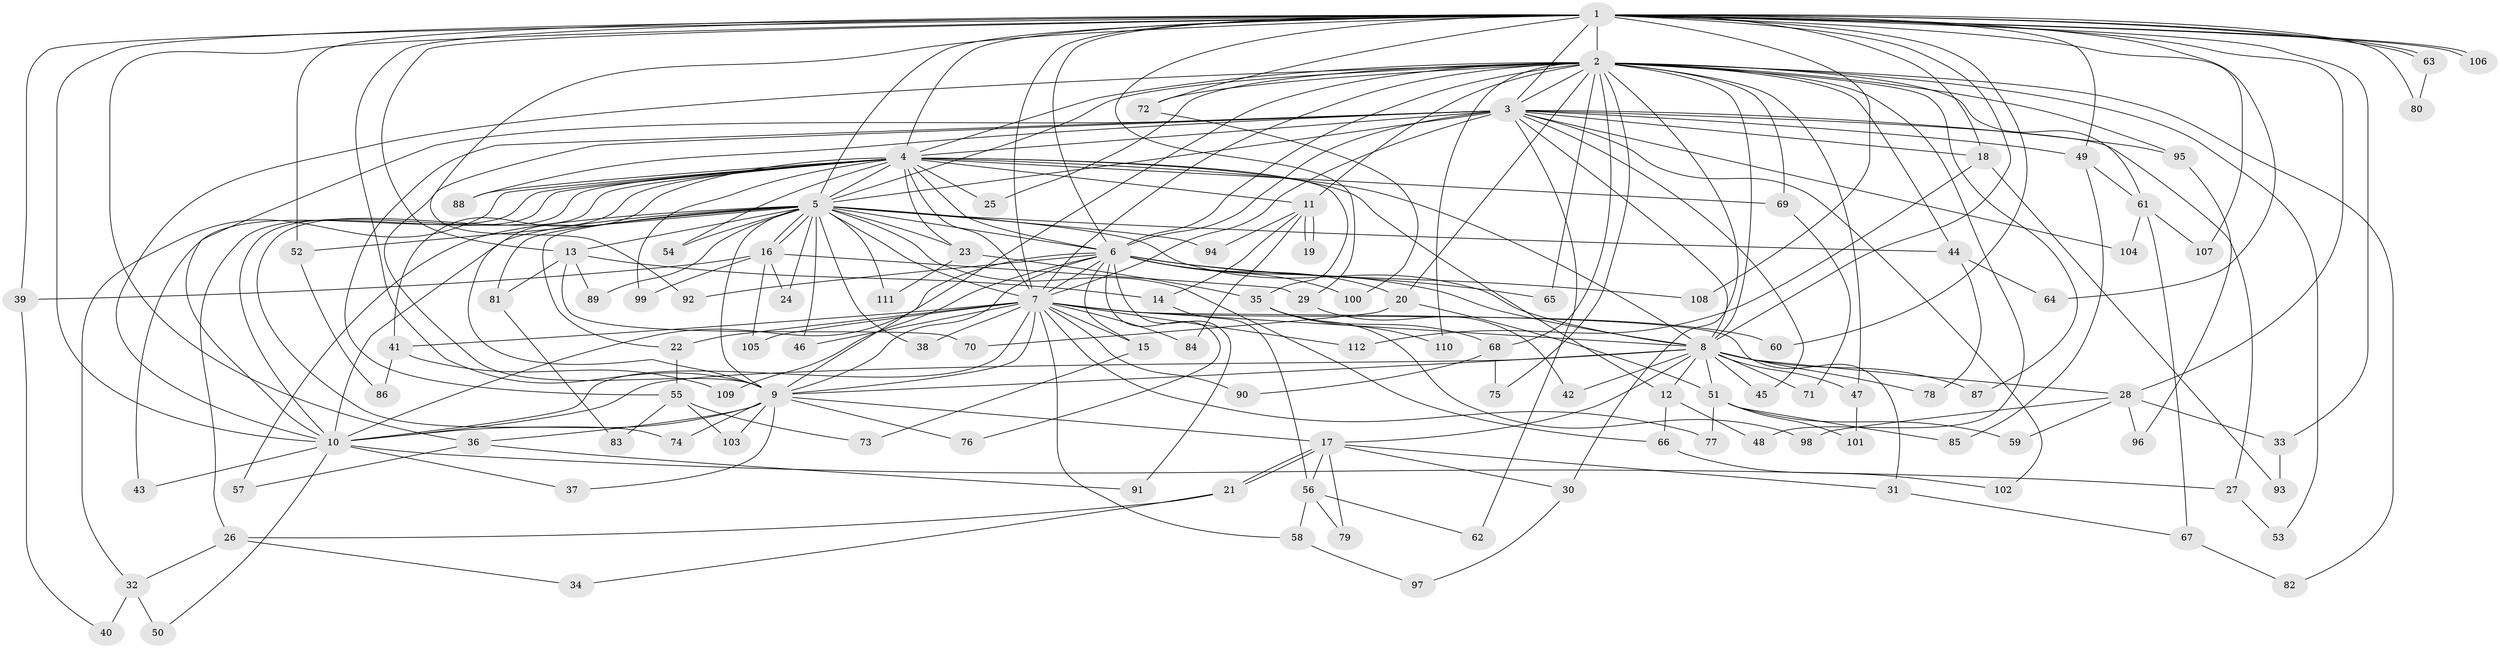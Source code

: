 // coarse degree distribution, {24: 0.0125, 22: 0.0125, 15: 0.025, 20: 0.0125, 30: 0.0125, 14: 0.0125, 12: 0.0125, 6: 0.0625, 4: 0.125, 8: 0.0125, 3: 0.1125, 7: 0.025, 1: 0.0375, 2: 0.5, 5: 0.025}
// Generated by graph-tools (version 1.1) at 2025/49/03/04/25 22:49:52]
// undirected, 112 vertices, 249 edges
graph export_dot {
  node [color=gray90,style=filled];
  1;
  2;
  3;
  4;
  5;
  6;
  7;
  8;
  9;
  10;
  11;
  12;
  13;
  14;
  15;
  16;
  17;
  18;
  19;
  20;
  21;
  22;
  23;
  24;
  25;
  26;
  27;
  28;
  29;
  30;
  31;
  32;
  33;
  34;
  35;
  36;
  37;
  38;
  39;
  40;
  41;
  42;
  43;
  44;
  45;
  46;
  47;
  48;
  49;
  50;
  51;
  52;
  53;
  54;
  55;
  56;
  57;
  58;
  59;
  60;
  61;
  62;
  63;
  64;
  65;
  66;
  67;
  68;
  69;
  70;
  71;
  72;
  73;
  74;
  75;
  76;
  77;
  78;
  79;
  80;
  81;
  82;
  83;
  84;
  85;
  86;
  87;
  88;
  89;
  90;
  91;
  92;
  93;
  94;
  95;
  96;
  97;
  98;
  99;
  100;
  101;
  102;
  103;
  104;
  105;
  106;
  107;
  108;
  109;
  110;
  111;
  112;
  1 -- 2;
  1 -- 3;
  1 -- 4;
  1 -- 5;
  1 -- 6;
  1 -- 7;
  1 -- 8;
  1 -- 9;
  1 -- 10;
  1 -- 13;
  1 -- 18;
  1 -- 28;
  1 -- 29;
  1 -- 33;
  1 -- 36;
  1 -- 39;
  1 -- 49;
  1 -- 52;
  1 -- 60;
  1 -- 63;
  1 -- 63;
  1 -- 64;
  1 -- 72;
  1 -- 80;
  1 -- 92;
  1 -- 106;
  1 -- 106;
  1 -- 107;
  1 -- 108;
  2 -- 3;
  2 -- 4;
  2 -- 5;
  2 -- 6;
  2 -- 7;
  2 -- 8;
  2 -- 9;
  2 -- 10;
  2 -- 11;
  2 -- 20;
  2 -- 25;
  2 -- 30;
  2 -- 44;
  2 -- 47;
  2 -- 48;
  2 -- 53;
  2 -- 61;
  2 -- 65;
  2 -- 68;
  2 -- 69;
  2 -- 72;
  2 -- 75;
  2 -- 82;
  2 -- 87;
  2 -- 95;
  2 -- 110;
  3 -- 4;
  3 -- 5;
  3 -- 6;
  3 -- 7;
  3 -- 8;
  3 -- 9;
  3 -- 10;
  3 -- 18;
  3 -- 27;
  3 -- 45;
  3 -- 49;
  3 -- 55;
  3 -- 62;
  3 -- 88;
  3 -- 95;
  3 -- 102;
  3 -- 104;
  4 -- 5;
  4 -- 6;
  4 -- 7;
  4 -- 8;
  4 -- 9;
  4 -- 10;
  4 -- 11;
  4 -- 12;
  4 -- 23;
  4 -- 25;
  4 -- 26;
  4 -- 32;
  4 -- 35;
  4 -- 41;
  4 -- 43;
  4 -- 54;
  4 -- 69;
  4 -- 74;
  4 -- 88;
  4 -- 99;
  5 -- 6;
  5 -- 7;
  5 -- 8;
  5 -- 9;
  5 -- 10;
  5 -- 13;
  5 -- 16;
  5 -- 16;
  5 -- 22;
  5 -- 23;
  5 -- 24;
  5 -- 38;
  5 -- 44;
  5 -- 46;
  5 -- 52;
  5 -- 54;
  5 -- 57;
  5 -- 66;
  5 -- 81;
  5 -- 89;
  5 -- 94;
  5 -- 111;
  6 -- 7;
  6 -- 8;
  6 -- 9;
  6 -- 10;
  6 -- 15;
  6 -- 20;
  6 -- 65;
  6 -- 76;
  6 -- 91;
  6 -- 92;
  6 -- 100;
  6 -- 108;
  6 -- 109;
  7 -- 8;
  7 -- 9;
  7 -- 10;
  7 -- 15;
  7 -- 22;
  7 -- 31;
  7 -- 38;
  7 -- 41;
  7 -- 46;
  7 -- 58;
  7 -- 60;
  7 -- 77;
  7 -- 84;
  7 -- 90;
  7 -- 105;
  7 -- 112;
  8 -- 9;
  8 -- 10;
  8 -- 12;
  8 -- 17;
  8 -- 28;
  8 -- 42;
  8 -- 45;
  8 -- 47;
  8 -- 51;
  8 -- 71;
  8 -- 78;
  8 -- 87;
  9 -- 10;
  9 -- 17;
  9 -- 36;
  9 -- 37;
  9 -- 74;
  9 -- 76;
  9 -- 103;
  10 -- 27;
  10 -- 37;
  10 -- 43;
  10 -- 50;
  11 -- 14;
  11 -- 19;
  11 -- 19;
  11 -- 84;
  11 -- 94;
  12 -- 48;
  12 -- 66;
  13 -- 14;
  13 -- 70;
  13 -- 81;
  13 -- 89;
  14 -- 56;
  15 -- 73;
  16 -- 24;
  16 -- 29;
  16 -- 39;
  16 -- 99;
  16 -- 105;
  17 -- 21;
  17 -- 21;
  17 -- 30;
  17 -- 31;
  17 -- 56;
  17 -- 79;
  18 -- 93;
  18 -- 112;
  20 -- 51;
  20 -- 70;
  21 -- 26;
  21 -- 34;
  22 -- 55;
  23 -- 35;
  23 -- 111;
  26 -- 32;
  26 -- 34;
  27 -- 53;
  28 -- 33;
  28 -- 59;
  28 -- 96;
  28 -- 98;
  29 -- 42;
  30 -- 97;
  31 -- 67;
  32 -- 40;
  32 -- 50;
  33 -- 93;
  35 -- 68;
  35 -- 98;
  35 -- 110;
  36 -- 57;
  36 -- 91;
  39 -- 40;
  41 -- 86;
  41 -- 109;
  44 -- 64;
  44 -- 78;
  47 -- 101;
  49 -- 61;
  49 -- 85;
  51 -- 59;
  51 -- 77;
  51 -- 85;
  51 -- 101;
  52 -- 86;
  55 -- 73;
  55 -- 83;
  55 -- 103;
  56 -- 58;
  56 -- 62;
  56 -- 79;
  58 -- 97;
  61 -- 67;
  61 -- 104;
  61 -- 107;
  63 -- 80;
  66 -- 102;
  67 -- 82;
  68 -- 75;
  68 -- 90;
  69 -- 71;
  72 -- 100;
  81 -- 83;
  95 -- 96;
}
